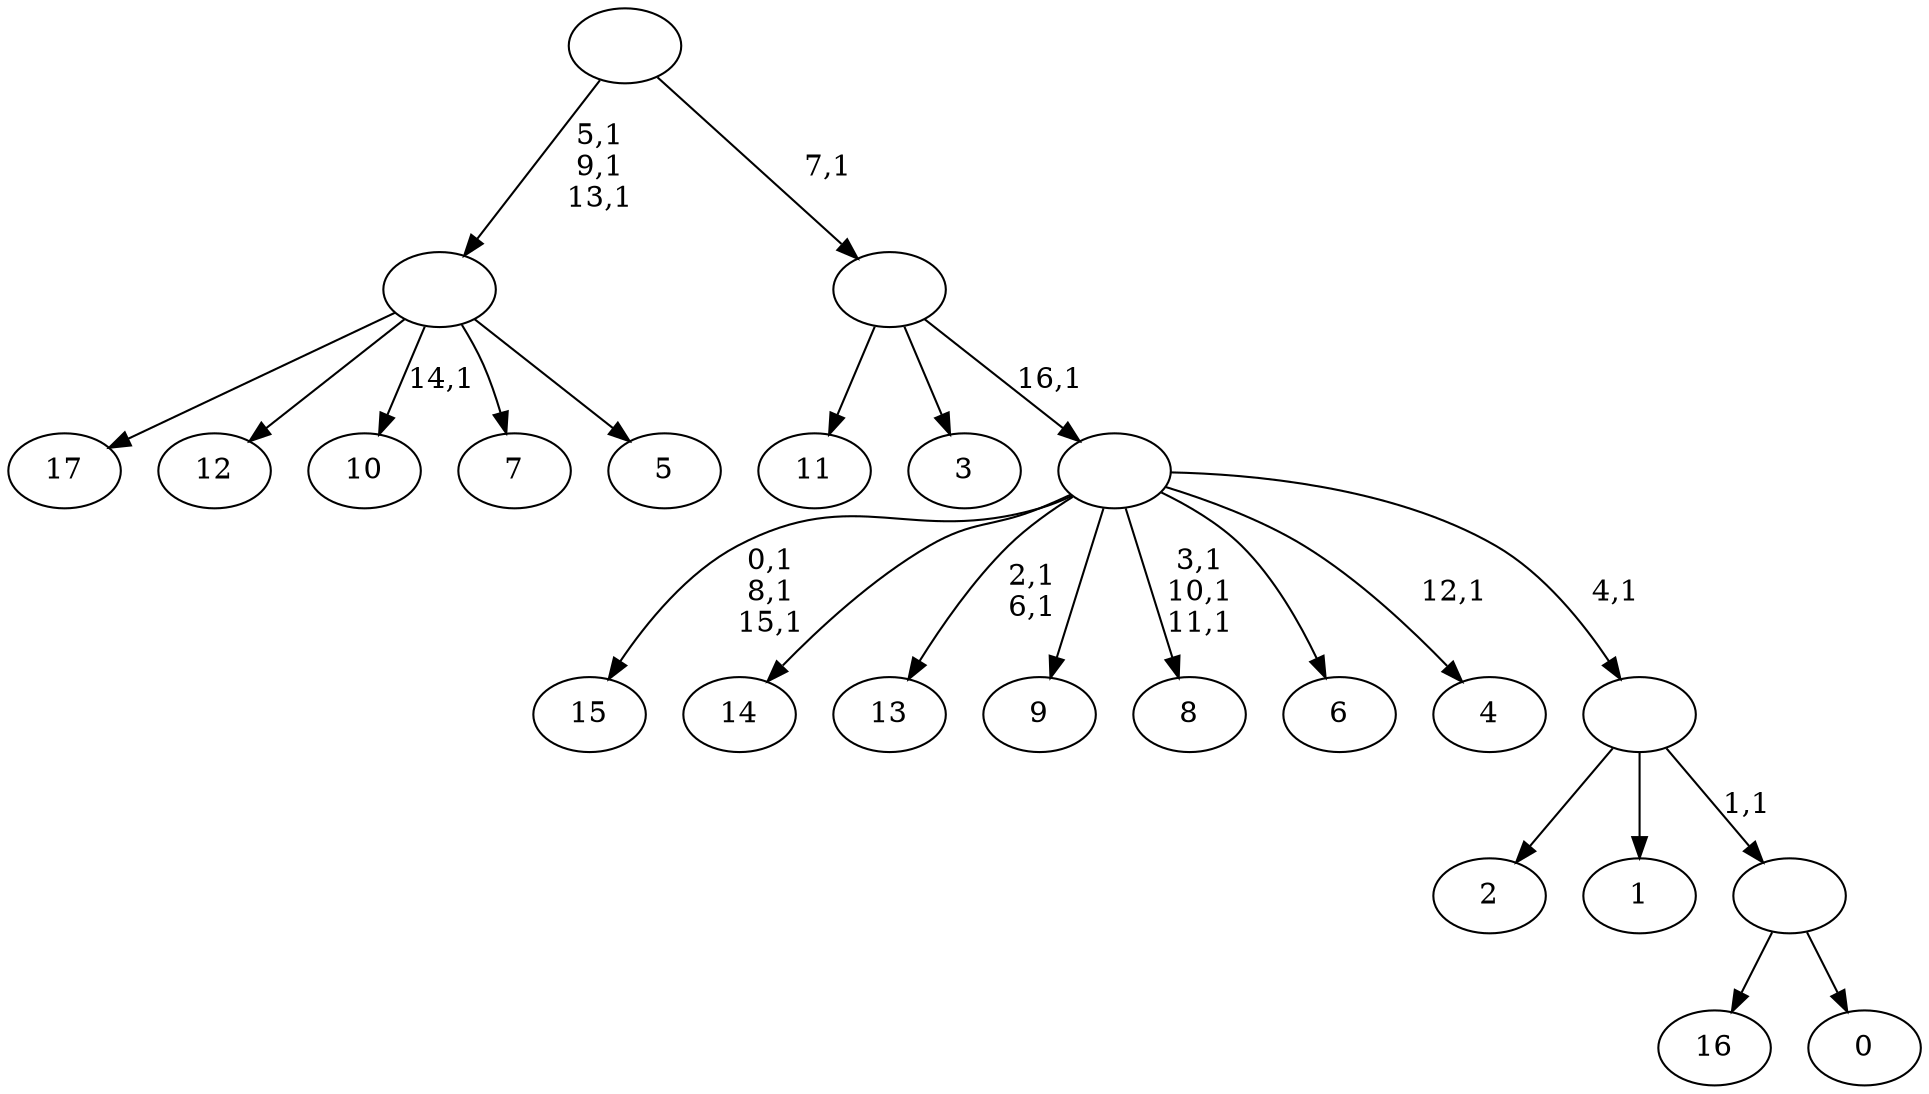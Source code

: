 digraph T {
	35 [label="17"]
	34 [label="16"]
	33 [label="15"]
	29 [label="14"]
	28 [label="13"]
	25 [label="12"]
	24 [label="11"]
	23 [label="10"]
	21 [label="9"]
	20 [label="8"]
	16 [label="7"]
	15 [label="6"]
	14 [label="5"]
	13 [label=""]
	10 [label="4"]
	8 [label="3"]
	7 [label="2"]
	6 [label="1"]
	5 [label="0"]
	4 [label=""]
	3 [label=""]
	2 [label=""]
	1 [label=""]
	0 [label=""]
	13 -> 23 [label="14,1"]
	13 -> 35 [label=""]
	13 -> 25 [label=""]
	13 -> 16 [label=""]
	13 -> 14 [label=""]
	4 -> 34 [label=""]
	4 -> 5 [label=""]
	3 -> 7 [label=""]
	3 -> 6 [label=""]
	3 -> 4 [label="1,1"]
	2 -> 10 [label="12,1"]
	2 -> 20 [label="3,1\n10,1\n11,1"]
	2 -> 28 [label="2,1\n6,1"]
	2 -> 33 [label="0,1\n8,1\n15,1"]
	2 -> 29 [label=""]
	2 -> 21 [label=""]
	2 -> 15 [label=""]
	2 -> 3 [label="4,1"]
	1 -> 24 [label=""]
	1 -> 8 [label=""]
	1 -> 2 [label="16,1"]
	0 -> 13 [label="5,1\n9,1\n13,1"]
	0 -> 1 [label="7,1"]
}
